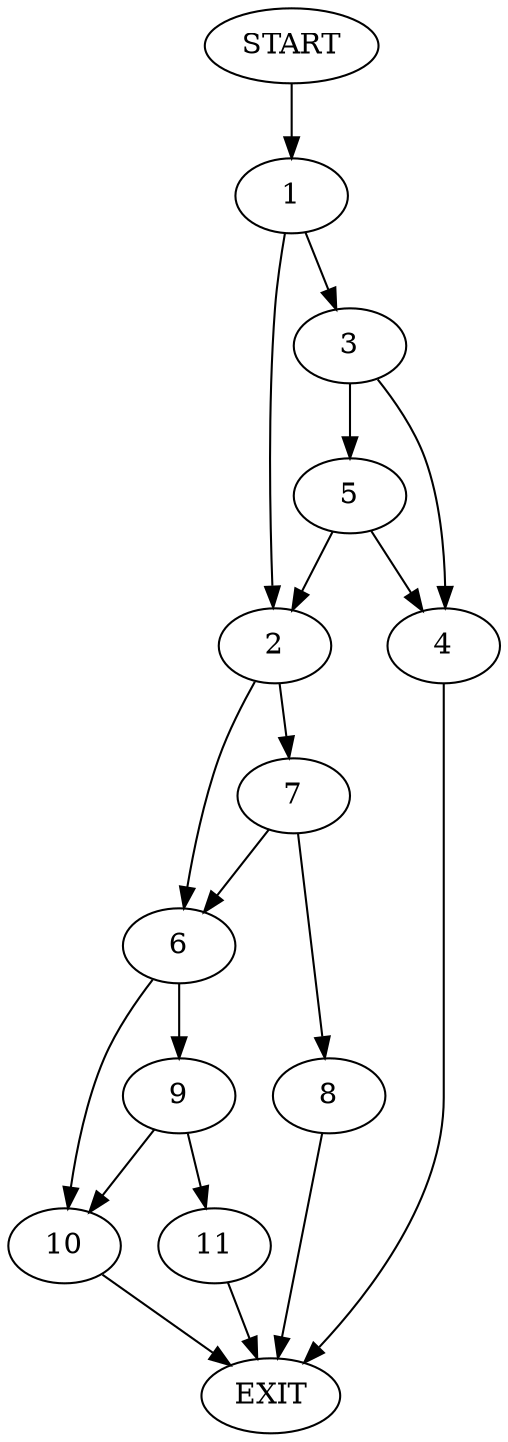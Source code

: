 digraph {
0 [label="START"]
12 [label="EXIT"]
0 -> 1
1 -> 2
1 -> 3
3 -> 4
3 -> 5
2 -> 6
2 -> 7
5 -> 4
5 -> 2
4 -> 12
7 -> 8
7 -> 6
6 -> 9
6 -> 10
8 -> 12
9 -> 11
9 -> 10
10 -> 12
11 -> 12
}

